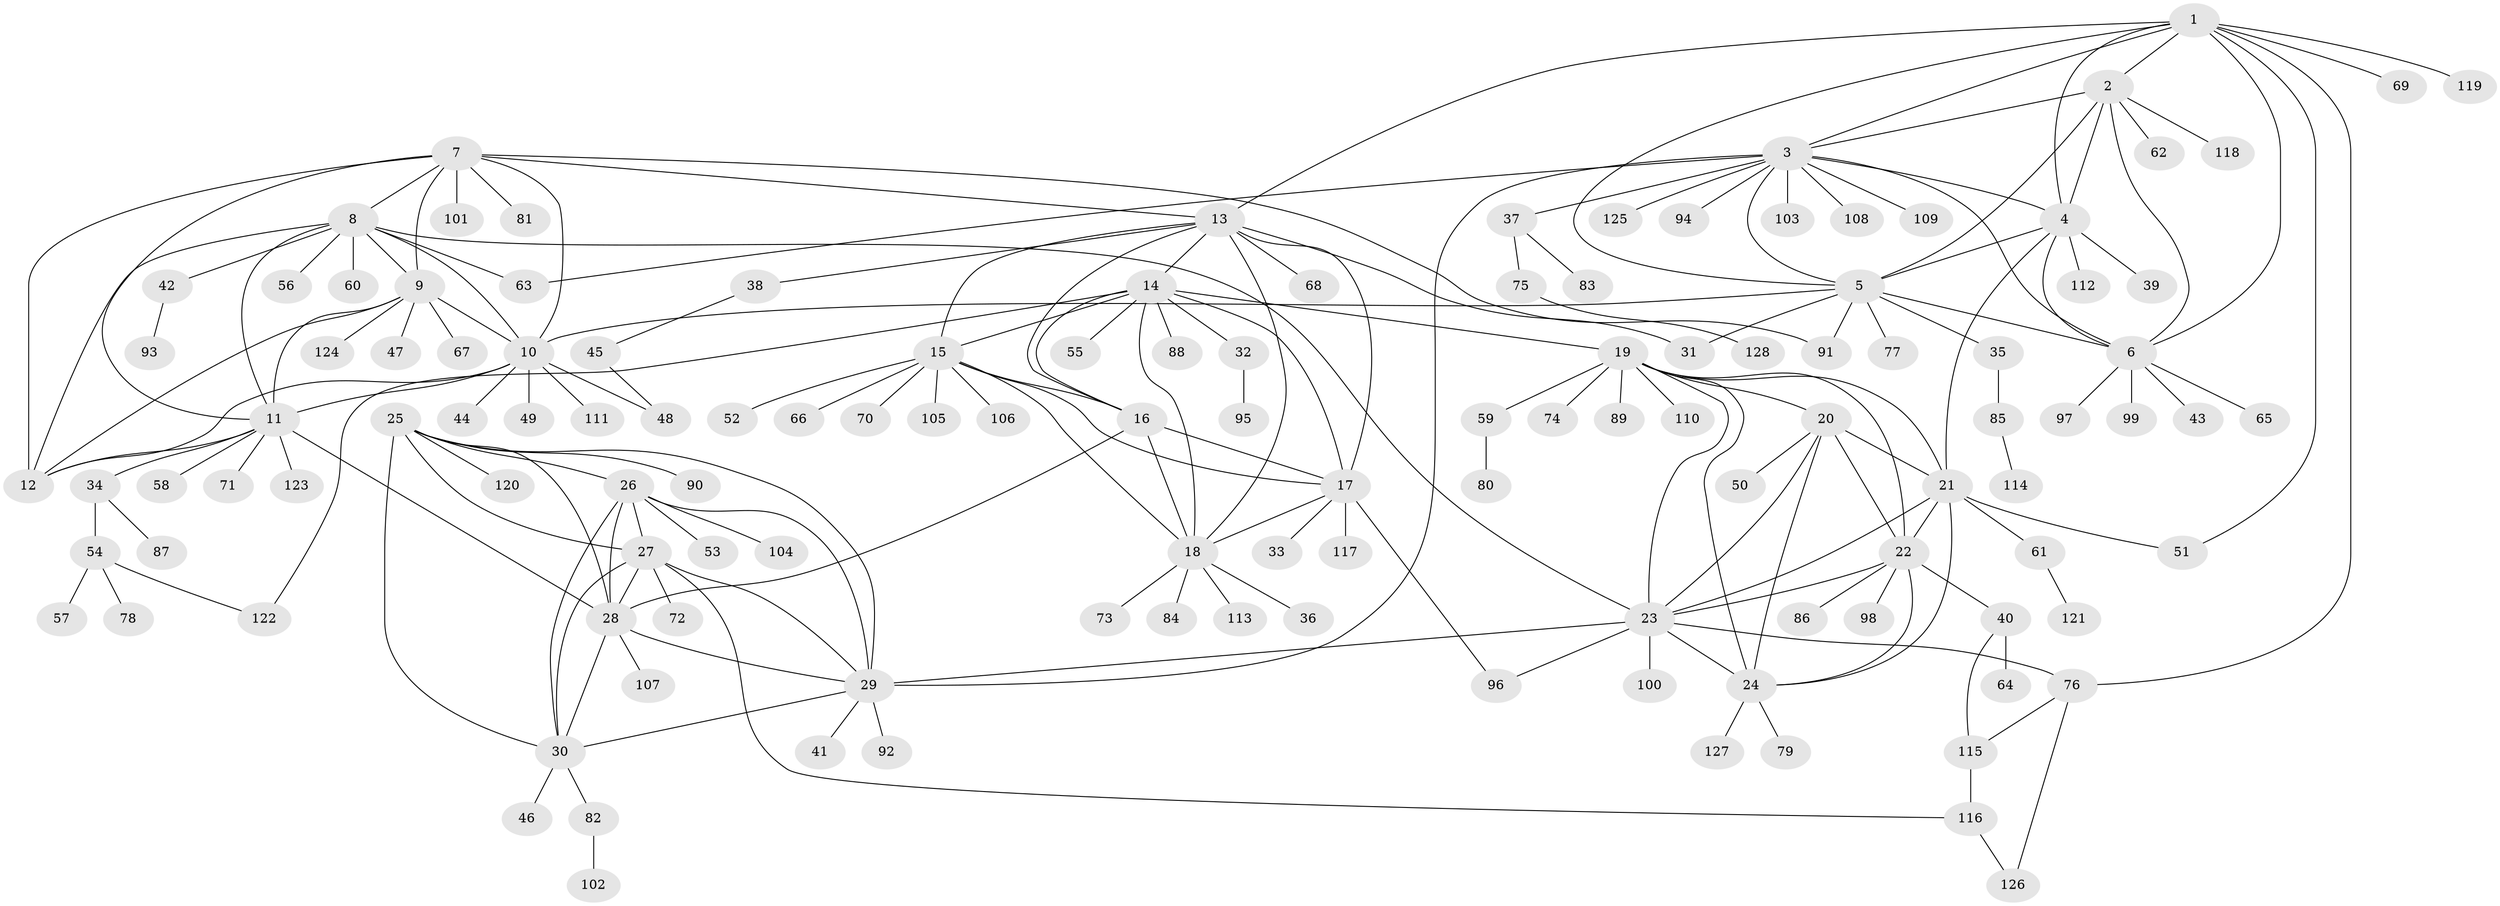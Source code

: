 // coarse degree distribution, {11: 0.04854368932038835, 5: 0.038834951456310676, 9: 0.019417475728155338, 7: 0.04854368932038835, 12: 0.009708737864077669, 6: 0.04854368932038835, 4: 0.02912621359223301, 8: 0.009708737864077669, 2: 0.14563106796116504, 1: 0.5922330097087378, 3: 0.009708737864077669}
// Generated by graph-tools (version 1.1) at 2025/42/03/06/25 10:42:08]
// undirected, 128 vertices, 194 edges
graph export_dot {
graph [start="1"]
  node [color=gray90,style=filled];
  1;
  2;
  3;
  4;
  5;
  6;
  7;
  8;
  9;
  10;
  11;
  12;
  13;
  14;
  15;
  16;
  17;
  18;
  19;
  20;
  21;
  22;
  23;
  24;
  25;
  26;
  27;
  28;
  29;
  30;
  31;
  32;
  33;
  34;
  35;
  36;
  37;
  38;
  39;
  40;
  41;
  42;
  43;
  44;
  45;
  46;
  47;
  48;
  49;
  50;
  51;
  52;
  53;
  54;
  55;
  56;
  57;
  58;
  59;
  60;
  61;
  62;
  63;
  64;
  65;
  66;
  67;
  68;
  69;
  70;
  71;
  72;
  73;
  74;
  75;
  76;
  77;
  78;
  79;
  80;
  81;
  82;
  83;
  84;
  85;
  86;
  87;
  88;
  89;
  90;
  91;
  92;
  93;
  94;
  95;
  96;
  97;
  98;
  99;
  100;
  101;
  102;
  103;
  104;
  105;
  106;
  107;
  108;
  109;
  110;
  111;
  112;
  113;
  114;
  115;
  116;
  117;
  118;
  119;
  120;
  121;
  122;
  123;
  124;
  125;
  126;
  127;
  128;
  1 -- 2;
  1 -- 3;
  1 -- 4;
  1 -- 5;
  1 -- 6;
  1 -- 13;
  1 -- 51;
  1 -- 69;
  1 -- 76;
  1 -- 119;
  2 -- 3;
  2 -- 4;
  2 -- 5;
  2 -- 6;
  2 -- 62;
  2 -- 118;
  3 -- 4;
  3 -- 5;
  3 -- 6;
  3 -- 29;
  3 -- 37;
  3 -- 63;
  3 -- 94;
  3 -- 103;
  3 -- 108;
  3 -- 109;
  3 -- 125;
  4 -- 5;
  4 -- 6;
  4 -- 21;
  4 -- 39;
  4 -- 112;
  5 -- 6;
  5 -- 10;
  5 -- 31;
  5 -- 35;
  5 -- 77;
  5 -- 91;
  6 -- 43;
  6 -- 65;
  6 -- 97;
  6 -- 99;
  7 -- 8;
  7 -- 9;
  7 -- 10;
  7 -- 11;
  7 -- 12;
  7 -- 13;
  7 -- 81;
  7 -- 91;
  7 -- 101;
  8 -- 9;
  8 -- 10;
  8 -- 11;
  8 -- 12;
  8 -- 23;
  8 -- 42;
  8 -- 56;
  8 -- 60;
  8 -- 63;
  9 -- 10;
  9 -- 11;
  9 -- 12;
  9 -- 47;
  9 -- 67;
  9 -- 124;
  10 -- 11;
  10 -- 12;
  10 -- 44;
  10 -- 48;
  10 -- 49;
  10 -- 111;
  11 -- 12;
  11 -- 28;
  11 -- 34;
  11 -- 58;
  11 -- 71;
  11 -- 123;
  13 -- 14;
  13 -- 15;
  13 -- 16;
  13 -- 17;
  13 -- 18;
  13 -- 31;
  13 -- 38;
  13 -- 68;
  14 -- 15;
  14 -- 16;
  14 -- 17;
  14 -- 18;
  14 -- 19;
  14 -- 32;
  14 -- 55;
  14 -- 88;
  14 -- 122;
  15 -- 16;
  15 -- 17;
  15 -- 18;
  15 -- 52;
  15 -- 66;
  15 -- 70;
  15 -- 105;
  15 -- 106;
  16 -- 17;
  16 -- 18;
  16 -- 28;
  17 -- 18;
  17 -- 33;
  17 -- 96;
  17 -- 117;
  18 -- 36;
  18 -- 73;
  18 -- 84;
  18 -- 113;
  19 -- 20;
  19 -- 21;
  19 -- 22;
  19 -- 23;
  19 -- 24;
  19 -- 59;
  19 -- 74;
  19 -- 89;
  19 -- 110;
  20 -- 21;
  20 -- 22;
  20 -- 23;
  20 -- 24;
  20 -- 50;
  21 -- 22;
  21 -- 23;
  21 -- 24;
  21 -- 51;
  21 -- 61;
  22 -- 23;
  22 -- 24;
  22 -- 40;
  22 -- 86;
  22 -- 98;
  23 -- 24;
  23 -- 29;
  23 -- 76;
  23 -- 96;
  23 -- 100;
  24 -- 79;
  24 -- 127;
  25 -- 26;
  25 -- 27;
  25 -- 28;
  25 -- 29;
  25 -- 30;
  25 -- 90;
  25 -- 120;
  26 -- 27;
  26 -- 28;
  26 -- 29;
  26 -- 30;
  26 -- 53;
  26 -- 104;
  27 -- 28;
  27 -- 29;
  27 -- 30;
  27 -- 72;
  27 -- 116;
  28 -- 29;
  28 -- 30;
  28 -- 107;
  29 -- 30;
  29 -- 41;
  29 -- 92;
  30 -- 46;
  30 -- 82;
  32 -- 95;
  34 -- 54;
  34 -- 87;
  35 -- 85;
  37 -- 75;
  37 -- 83;
  38 -- 45;
  40 -- 64;
  40 -- 115;
  42 -- 93;
  45 -- 48;
  54 -- 57;
  54 -- 78;
  54 -- 122;
  59 -- 80;
  61 -- 121;
  75 -- 128;
  76 -- 115;
  76 -- 126;
  82 -- 102;
  85 -- 114;
  115 -- 116;
  116 -- 126;
}
